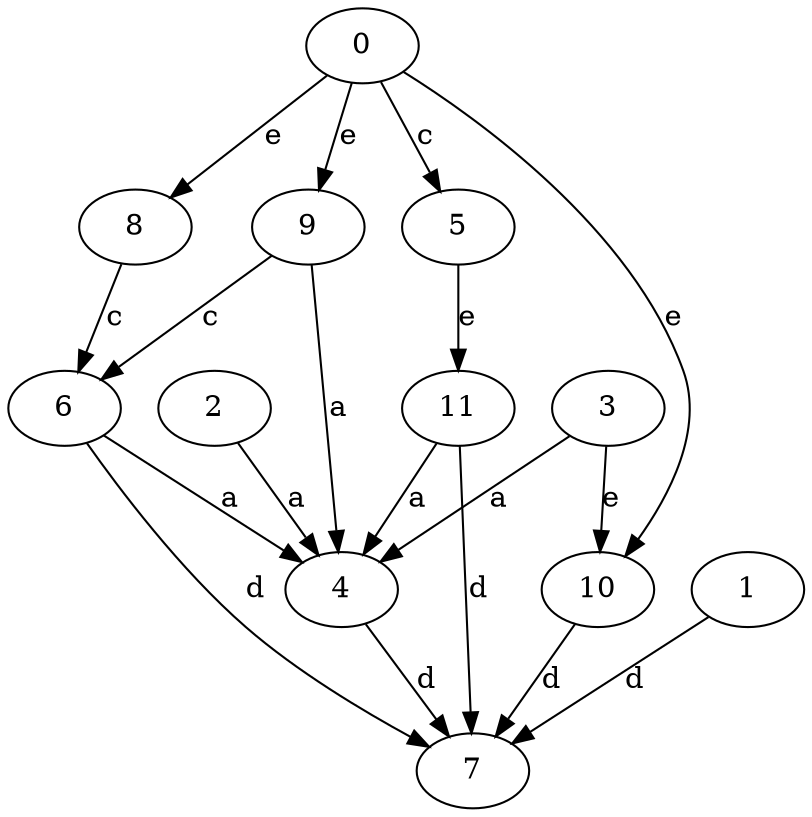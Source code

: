 strict digraph  {
2;
3;
4;
5;
0;
6;
7;
8;
9;
1;
10;
11;
2 -> 4  [label=a];
3 -> 4  [label=a];
3 -> 10  [label=e];
4 -> 7  [label=d];
5 -> 11  [label=e];
0 -> 5  [label=c];
0 -> 8  [label=e];
0 -> 9  [label=e];
0 -> 10  [label=e];
6 -> 4  [label=a];
6 -> 7  [label=d];
8 -> 6  [label=c];
9 -> 4  [label=a];
9 -> 6  [label=c];
1 -> 7  [label=d];
10 -> 7  [label=d];
11 -> 4  [label=a];
11 -> 7  [label=d];
}

